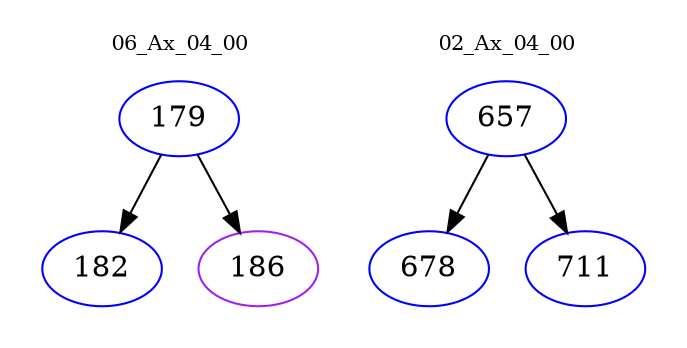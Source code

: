 digraph{
subgraph cluster_0 {
color = white
label = "06_Ax_04_00";
fontsize=10;
T0_179 [label="179", color="blue"]
T0_179 -> T0_182 [color="black"]
T0_182 [label="182", color="blue"]
T0_179 -> T0_186 [color="black"]
T0_186 [label="186", color="purple"]
}
subgraph cluster_1 {
color = white
label = "02_Ax_04_00";
fontsize=10;
T1_657 [label="657", color="blue"]
T1_657 -> T1_678 [color="black"]
T1_678 [label="678", color="blue"]
T1_657 -> T1_711 [color="black"]
T1_711 [label="711", color="blue"]
}
}
